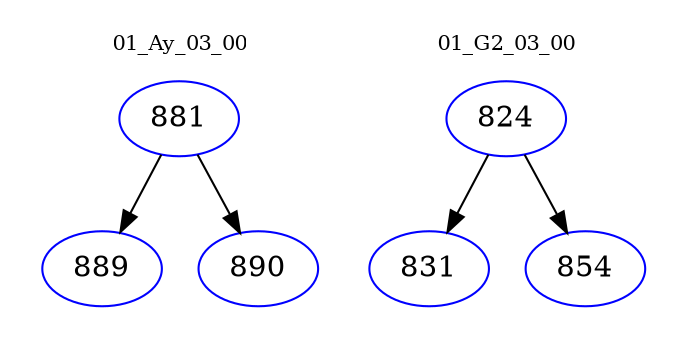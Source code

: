 digraph{
subgraph cluster_0 {
color = white
label = "01_Ay_03_00";
fontsize=10;
T0_881 [label="881", color="blue"]
T0_881 -> T0_889 [color="black"]
T0_889 [label="889", color="blue"]
T0_881 -> T0_890 [color="black"]
T0_890 [label="890", color="blue"]
}
subgraph cluster_1 {
color = white
label = "01_G2_03_00";
fontsize=10;
T1_824 [label="824", color="blue"]
T1_824 -> T1_831 [color="black"]
T1_831 [label="831", color="blue"]
T1_824 -> T1_854 [color="black"]
T1_854 [label="854", color="blue"]
}
}
